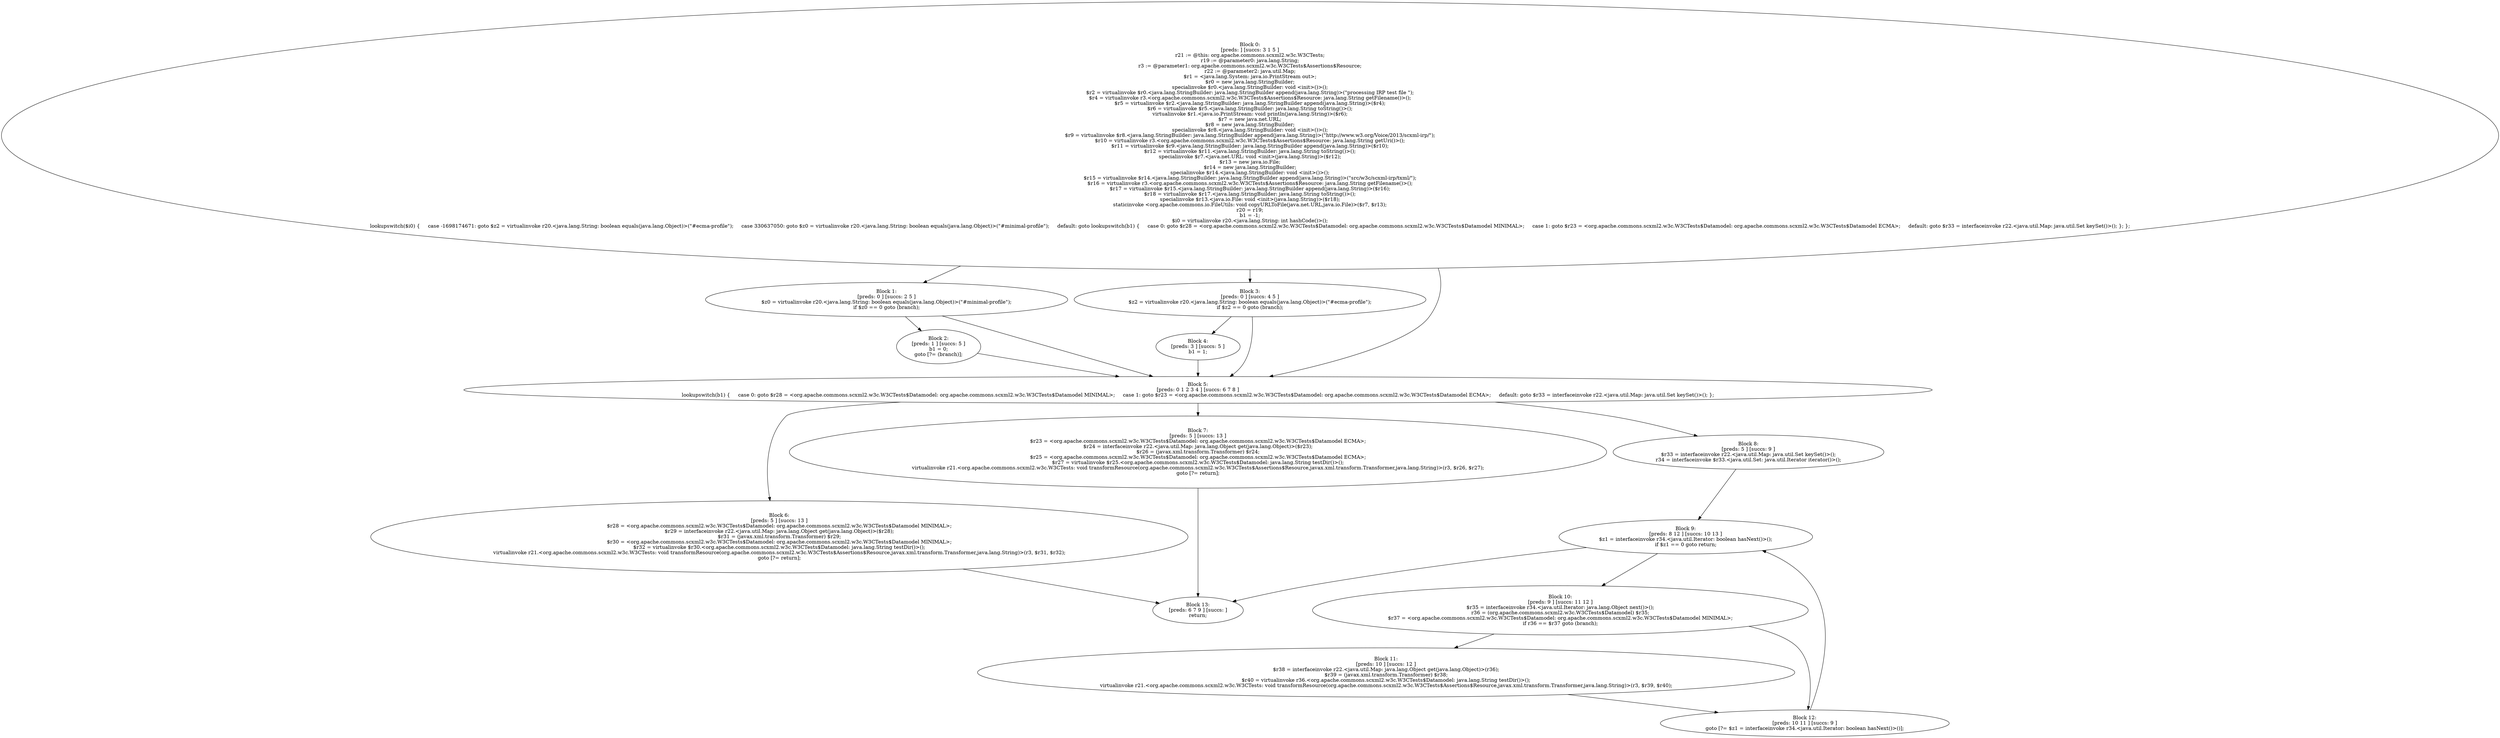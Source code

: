 digraph "unitGraph" {
    "Block 0:
[preds: ] [succs: 3 1 5 ]
r21 := @this: org.apache.commons.scxml2.w3c.W3CTests;
r19 := @parameter0: java.lang.String;
r3 := @parameter1: org.apache.commons.scxml2.w3c.W3CTests$Assertions$Resource;
r22 := @parameter2: java.util.Map;
$r1 = <java.lang.System: java.io.PrintStream out>;
$r0 = new java.lang.StringBuilder;
specialinvoke $r0.<java.lang.StringBuilder: void <init>()>();
$r2 = virtualinvoke $r0.<java.lang.StringBuilder: java.lang.StringBuilder append(java.lang.String)>(\"processing IRP test file \");
$r4 = virtualinvoke r3.<org.apache.commons.scxml2.w3c.W3CTests$Assertions$Resource: java.lang.String getFilename()>();
$r5 = virtualinvoke $r2.<java.lang.StringBuilder: java.lang.StringBuilder append(java.lang.String)>($r4);
$r6 = virtualinvoke $r5.<java.lang.StringBuilder: java.lang.String toString()>();
virtualinvoke $r1.<java.io.PrintStream: void println(java.lang.String)>($r6);
$r7 = new java.net.URL;
$r8 = new java.lang.StringBuilder;
specialinvoke $r8.<java.lang.StringBuilder: void <init>()>();
$r9 = virtualinvoke $r8.<java.lang.StringBuilder: java.lang.StringBuilder append(java.lang.String)>(\"http://www.w3.org/Voice/2013/scxml-irp/\");
$r10 = virtualinvoke r3.<org.apache.commons.scxml2.w3c.W3CTests$Assertions$Resource: java.lang.String getUri()>();
$r11 = virtualinvoke $r9.<java.lang.StringBuilder: java.lang.StringBuilder append(java.lang.String)>($r10);
$r12 = virtualinvoke $r11.<java.lang.StringBuilder: java.lang.String toString()>();
specialinvoke $r7.<java.net.URL: void <init>(java.lang.String)>($r12);
$r13 = new java.io.File;
$r14 = new java.lang.StringBuilder;
specialinvoke $r14.<java.lang.StringBuilder: void <init>()>();
$r15 = virtualinvoke $r14.<java.lang.StringBuilder: java.lang.StringBuilder append(java.lang.String)>(\"src/w3c/scxml-irp/txml/\");
$r16 = virtualinvoke r3.<org.apache.commons.scxml2.w3c.W3CTests$Assertions$Resource: java.lang.String getFilename()>();
$r17 = virtualinvoke $r15.<java.lang.StringBuilder: java.lang.StringBuilder append(java.lang.String)>($r16);
$r18 = virtualinvoke $r17.<java.lang.StringBuilder: java.lang.String toString()>();
specialinvoke $r13.<java.io.File: void <init>(java.lang.String)>($r18);
staticinvoke <org.apache.commons.io.FileUtils: void copyURLToFile(java.net.URL,java.io.File)>($r7, $r13);
r20 = r19;
b1 = -1;
$i0 = virtualinvoke r20.<java.lang.String: int hashCode()>();
lookupswitch($i0) {     case -1698174671: goto $z2 = virtualinvoke r20.<java.lang.String: boolean equals(java.lang.Object)>(\"#ecma-profile\");     case 330637050: goto $z0 = virtualinvoke r20.<java.lang.String: boolean equals(java.lang.Object)>(\"#minimal-profile\");     default: goto lookupswitch(b1) {     case 0: goto $r28 = <org.apache.commons.scxml2.w3c.W3CTests$Datamodel: org.apache.commons.scxml2.w3c.W3CTests$Datamodel MINIMAL>;     case 1: goto $r23 = <org.apache.commons.scxml2.w3c.W3CTests$Datamodel: org.apache.commons.scxml2.w3c.W3CTests$Datamodel ECMA>;     default: goto $r33 = interfaceinvoke r22.<java.util.Map: java.util.Set keySet()>(); }; };
"
    "Block 1:
[preds: 0 ] [succs: 2 5 ]
$z0 = virtualinvoke r20.<java.lang.String: boolean equals(java.lang.Object)>(\"#minimal-profile\");
if $z0 == 0 goto (branch);
"
    "Block 2:
[preds: 1 ] [succs: 5 ]
b1 = 0;
goto [?= (branch)];
"
    "Block 3:
[preds: 0 ] [succs: 4 5 ]
$z2 = virtualinvoke r20.<java.lang.String: boolean equals(java.lang.Object)>(\"#ecma-profile\");
if $z2 == 0 goto (branch);
"
    "Block 4:
[preds: 3 ] [succs: 5 ]
b1 = 1;
"
    "Block 5:
[preds: 0 1 2 3 4 ] [succs: 6 7 8 ]
lookupswitch(b1) {     case 0: goto $r28 = <org.apache.commons.scxml2.w3c.W3CTests$Datamodel: org.apache.commons.scxml2.w3c.W3CTests$Datamodel MINIMAL>;     case 1: goto $r23 = <org.apache.commons.scxml2.w3c.W3CTests$Datamodel: org.apache.commons.scxml2.w3c.W3CTests$Datamodel ECMA>;     default: goto $r33 = interfaceinvoke r22.<java.util.Map: java.util.Set keySet()>(); };
"
    "Block 6:
[preds: 5 ] [succs: 13 ]
$r28 = <org.apache.commons.scxml2.w3c.W3CTests$Datamodel: org.apache.commons.scxml2.w3c.W3CTests$Datamodel MINIMAL>;
$r29 = interfaceinvoke r22.<java.util.Map: java.lang.Object get(java.lang.Object)>($r28);
$r31 = (javax.xml.transform.Transformer) $r29;
$r30 = <org.apache.commons.scxml2.w3c.W3CTests$Datamodel: org.apache.commons.scxml2.w3c.W3CTests$Datamodel MINIMAL>;
$r32 = virtualinvoke $r30.<org.apache.commons.scxml2.w3c.W3CTests$Datamodel: java.lang.String testDir()>();
virtualinvoke r21.<org.apache.commons.scxml2.w3c.W3CTests: void transformResource(org.apache.commons.scxml2.w3c.W3CTests$Assertions$Resource,javax.xml.transform.Transformer,java.lang.String)>(r3, $r31, $r32);
goto [?= return];
"
    "Block 7:
[preds: 5 ] [succs: 13 ]
$r23 = <org.apache.commons.scxml2.w3c.W3CTests$Datamodel: org.apache.commons.scxml2.w3c.W3CTests$Datamodel ECMA>;
$r24 = interfaceinvoke r22.<java.util.Map: java.lang.Object get(java.lang.Object)>($r23);
$r26 = (javax.xml.transform.Transformer) $r24;
$r25 = <org.apache.commons.scxml2.w3c.W3CTests$Datamodel: org.apache.commons.scxml2.w3c.W3CTests$Datamodel ECMA>;
$r27 = virtualinvoke $r25.<org.apache.commons.scxml2.w3c.W3CTests$Datamodel: java.lang.String testDir()>();
virtualinvoke r21.<org.apache.commons.scxml2.w3c.W3CTests: void transformResource(org.apache.commons.scxml2.w3c.W3CTests$Assertions$Resource,javax.xml.transform.Transformer,java.lang.String)>(r3, $r26, $r27);
goto [?= return];
"
    "Block 8:
[preds: 5 ] [succs: 9 ]
$r33 = interfaceinvoke r22.<java.util.Map: java.util.Set keySet()>();
r34 = interfaceinvoke $r33.<java.util.Set: java.util.Iterator iterator()>();
"
    "Block 9:
[preds: 8 12 ] [succs: 10 13 ]
$z1 = interfaceinvoke r34.<java.util.Iterator: boolean hasNext()>();
if $z1 == 0 goto return;
"
    "Block 10:
[preds: 9 ] [succs: 11 12 ]
$r35 = interfaceinvoke r34.<java.util.Iterator: java.lang.Object next()>();
r36 = (org.apache.commons.scxml2.w3c.W3CTests$Datamodel) $r35;
$r37 = <org.apache.commons.scxml2.w3c.W3CTests$Datamodel: org.apache.commons.scxml2.w3c.W3CTests$Datamodel MINIMAL>;
if r36 == $r37 goto (branch);
"
    "Block 11:
[preds: 10 ] [succs: 12 ]
$r38 = interfaceinvoke r22.<java.util.Map: java.lang.Object get(java.lang.Object)>(r36);
$r39 = (javax.xml.transform.Transformer) $r38;
$r40 = virtualinvoke r36.<org.apache.commons.scxml2.w3c.W3CTests$Datamodel: java.lang.String testDir()>();
virtualinvoke r21.<org.apache.commons.scxml2.w3c.W3CTests: void transformResource(org.apache.commons.scxml2.w3c.W3CTests$Assertions$Resource,javax.xml.transform.Transformer,java.lang.String)>(r3, $r39, $r40);
"
    "Block 12:
[preds: 10 11 ] [succs: 9 ]
goto [?= $z1 = interfaceinvoke r34.<java.util.Iterator: boolean hasNext()>()];
"
    "Block 13:
[preds: 6 7 9 ] [succs: ]
return;
"
    "Block 0:
[preds: ] [succs: 3 1 5 ]
r21 := @this: org.apache.commons.scxml2.w3c.W3CTests;
r19 := @parameter0: java.lang.String;
r3 := @parameter1: org.apache.commons.scxml2.w3c.W3CTests$Assertions$Resource;
r22 := @parameter2: java.util.Map;
$r1 = <java.lang.System: java.io.PrintStream out>;
$r0 = new java.lang.StringBuilder;
specialinvoke $r0.<java.lang.StringBuilder: void <init>()>();
$r2 = virtualinvoke $r0.<java.lang.StringBuilder: java.lang.StringBuilder append(java.lang.String)>(\"processing IRP test file \");
$r4 = virtualinvoke r3.<org.apache.commons.scxml2.w3c.W3CTests$Assertions$Resource: java.lang.String getFilename()>();
$r5 = virtualinvoke $r2.<java.lang.StringBuilder: java.lang.StringBuilder append(java.lang.String)>($r4);
$r6 = virtualinvoke $r5.<java.lang.StringBuilder: java.lang.String toString()>();
virtualinvoke $r1.<java.io.PrintStream: void println(java.lang.String)>($r6);
$r7 = new java.net.URL;
$r8 = new java.lang.StringBuilder;
specialinvoke $r8.<java.lang.StringBuilder: void <init>()>();
$r9 = virtualinvoke $r8.<java.lang.StringBuilder: java.lang.StringBuilder append(java.lang.String)>(\"http://www.w3.org/Voice/2013/scxml-irp/\");
$r10 = virtualinvoke r3.<org.apache.commons.scxml2.w3c.W3CTests$Assertions$Resource: java.lang.String getUri()>();
$r11 = virtualinvoke $r9.<java.lang.StringBuilder: java.lang.StringBuilder append(java.lang.String)>($r10);
$r12 = virtualinvoke $r11.<java.lang.StringBuilder: java.lang.String toString()>();
specialinvoke $r7.<java.net.URL: void <init>(java.lang.String)>($r12);
$r13 = new java.io.File;
$r14 = new java.lang.StringBuilder;
specialinvoke $r14.<java.lang.StringBuilder: void <init>()>();
$r15 = virtualinvoke $r14.<java.lang.StringBuilder: java.lang.StringBuilder append(java.lang.String)>(\"src/w3c/scxml-irp/txml/\");
$r16 = virtualinvoke r3.<org.apache.commons.scxml2.w3c.W3CTests$Assertions$Resource: java.lang.String getFilename()>();
$r17 = virtualinvoke $r15.<java.lang.StringBuilder: java.lang.StringBuilder append(java.lang.String)>($r16);
$r18 = virtualinvoke $r17.<java.lang.StringBuilder: java.lang.String toString()>();
specialinvoke $r13.<java.io.File: void <init>(java.lang.String)>($r18);
staticinvoke <org.apache.commons.io.FileUtils: void copyURLToFile(java.net.URL,java.io.File)>($r7, $r13);
r20 = r19;
b1 = -1;
$i0 = virtualinvoke r20.<java.lang.String: int hashCode()>();
lookupswitch($i0) {     case -1698174671: goto $z2 = virtualinvoke r20.<java.lang.String: boolean equals(java.lang.Object)>(\"#ecma-profile\");     case 330637050: goto $z0 = virtualinvoke r20.<java.lang.String: boolean equals(java.lang.Object)>(\"#minimal-profile\");     default: goto lookupswitch(b1) {     case 0: goto $r28 = <org.apache.commons.scxml2.w3c.W3CTests$Datamodel: org.apache.commons.scxml2.w3c.W3CTests$Datamodel MINIMAL>;     case 1: goto $r23 = <org.apache.commons.scxml2.w3c.W3CTests$Datamodel: org.apache.commons.scxml2.w3c.W3CTests$Datamodel ECMA>;     default: goto $r33 = interfaceinvoke r22.<java.util.Map: java.util.Set keySet()>(); }; };
"->"Block 3:
[preds: 0 ] [succs: 4 5 ]
$z2 = virtualinvoke r20.<java.lang.String: boolean equals(java.lang.Object)>(\"#ecma-profile\");
if $z2 == 0 goto (branch);
";
    "Block 0:
[preds: ] [succs: 3 1 5 ]
r21 := @this: org.apache.commons.scxml2.w3c.W3CTests;
r19 := @parameter0: java.lang.String;
r3 := @parameter1: org.apache.commons.scxml2.w3c.W3CTests$Assertions$Resource;
r22 := @parameter2: java.util.Map;
$r1 = <java.lang.System: java.io.PrintStream out>;
$r0 = new java.lang.StringBuilder;
specialinvoke $r0.<java.lang.StringBuilder: void <init>()>();
$r2 = virtualinvoke $r0.<java.lang.StringBuilder: java.lang.StringBuilder append(java.lang.String)>(\"processing IRP test file \");
$r4 = virtualinvoke r3.<org.apache.commons.scxml2.w3c.W3CTests$Assertions$Resource: java.lang.String getFilename()>();
$r5 = virtualinvoke $r2.<java.lang.StringBuilder: java.lang.StringBuilder append(java.lang.String)>($r4);
$r6 = virtualinvoke $r5.<java.lang.StringBuilder: java.lang.String toString()>();
virtualinvoke $r1.<java.io.PrintStream: void println(java.lang.String)>($r6);
$r7 = new java.net.URL;
$r8 = new java.lang.StringBuilder;
specialinvoke $r8.<java.lang.StringBuilder: void <init>()>();
$r9 = virtualinvoke $r8.<java.lang.StringBuilder: java.lang.StringBuilder append(java.lang.String)>(\"http://www.w3.org/Voice/2013/scxml-irp/\");
$r10 = virtualinvoke r3.<org.apache.commons.scxml2.w3c.W3CTests$Assertions$Resource: java.lang.String getUri()>();
$r11 = virtualinvoke $r9.<java.lang.StringBuilder: java.lang.StringBuilder append(java.lang.String)>($r10);
$r12 = virtualinvoke $r11.<java.lang.StringBuilder: java.lang.String toString()>();
specialinvoke $r7.<java.net.URL: void <init>(java.lang.String)>($r12);
$r13 = new java.io.File;
$r14 = new java.lang.StringBuilder;
specialinvoke $r14.<java.lang.StringBuilder: void <init>()>();
$r15 = virtualinvoke $r14.<java.lang.StringBuilder: java.lang.StringBuilder append(java.lang.String)>(\"src/w3c/scxml-irp/txml/\");
$r16 = virtualinvoke r3.<org.apache.commons.scxml2.w3c.W3CTests$Assertions$Resource: java.lang.String getFilename()>();
$r17 = virtualinvoke $r15.<java.lang.StringBuilder: java.lang.StringBuilder append(java.lang.String)>($r16);
$r18 = virtualinvoke $r17.<java.lang.StringBuilder: java.lang.String toString()>();
specialinvoke $r13.<java.io.File: void <init>(java.lang.String)>($r18);
staticinvoke <org.apache.commons.io.FileUtils: void copyURLToFile(java.net.URL,java.io.File)>($r7, $r13);
r20 = r19;
b1 = -1;
$i0 = virtualinvoke r20.<java.lang.String: int hashCode()>();
lookupswitch($i0) {     case -1698174671: goto $z2 = virtualinvoke r20.<java.lang.String: boolean equals(java.lang.Object)>(\"#ecma-profile\");     case 330637050: goto $z0 = virtualinvoke r20.<java.lang.String: boolean equals(java.lang.Object)>(\"#minimal-profile\");     default: goto lookupswitch(b1) {     case 0: goto $r28 = <org.apache.commons.scxml2.w3c.W3CTests$Datamodel: org.apache.commons.scxml2.w3c.W3CTests$Datamodel MINIMAL>;     case 1: goto $r23 = <org.apache.commons.scxml2.w3c.W3CTests$Datamodel: org.apache.commons.scxml2.w3c.W3CTests$Datamodel ECMA>;     default: goto $r33 = interfaceinvoke r22.<java.util.Map: java.util.Set keySet()>(); }; };
"->"Block 1:
[preds: 0 ] [succs: 2 5 ]
$z0 = virtualinvoke r20.<java.lang.String: boolean equals(java.lang.Object)>(\"#minimal-profile\");
if $z0 == 0 goto (branch);
";
    "Block 0:
[preds: ] [succs: 3 1 5 ]
r21 := @this: org.apache.commons.scxml2.w3c.W3CTests;
r19 := @parameter0: java.lang.String;
r3 := @parameter1: org.apache.commons.scxml2.w3c.W3CTests$Assertions$Resource;
r22 := @parameter2: java.util.Map;
$r1 = <java.lang.System: java.io.PrintStream out>;
$r0 = new java.lang.StringBuilder;
specialinvoke $r0.<java.lang.StringBuilder: void <init>()>();
$r2 = virtualinvoke $r0.<java.lang.StringBuilder: java.lang.StringBuilder append(java.lang.String)>(\"processing IRP test file \");
$r4 = virtualinvoke r3.<org.apache.commons.scxml2.w3c.W3CTests$Assertions$Resource: java.lang.String getFilename()>();
$r5 = virtualinvoke $r2.<java.lang.StringBuilder: java.lang.StringBuilder append(java.lang.String)>($r4);
$r6 = virtualinvoke $r5.<java.lang.StringBuilder: java.lang.String toString()>();
virtualinvoke $r1.<java.io.PrintStream: void println(java.lang.String)>($r6);
$r7 = new java.net.URL;
$r8 = new java.lang.StringBuilder;
specialinvoke $r8.<java.lang.StringBuilder: void <init>()>();
$r9 = virtualinvoke $r8.<java.lang.StringBuilder: java.lang.StringBuilder append(java.lang.String)>(\"http://www.w3.org/Voice/2013/scxml-irp/\");
$r10 = virtualinvoke r3.<org.apache.commons.scxml2.w3c.W3CTests$Assertions$Resource: java.lang.String getUri()>();
$r11 = virtualinvoke $r9.<java.lang.StringBuilder: java.lang.StringBuilder append(java.lang.String)>($r10);
$r12 = virtualinvoke $r11.<java.lang.StringBuilder: java.lang.String toString()>();
specialinvoke $r7.<java.net.URL: void <init>(java.lang.String)>($r12);
$r13 = new java.io.File;
$r14 = new java.lang.StringBuilder;
specialinvoke $r14.<java.lang.StringBuilder: void <init>()>();
$r15 = virtualinvoke $r14.<java.lang.StringBuilder: java.lang.StringBuilder append(java.lang.String)>(\"src/w3c/scxml-irp/txml/\");
$r16 = virtualinvoke r3.<org.apache.commons.scxml2.w3c.W3CTests$Assertions$Resource: java.lang.String getFilename()>();
$r17 = virtualinvoke $r15.<java.lang.StringBuilder: java.lang.StringBuilder append(java.lang.String)>($r16);
$r18 = virtualinvoke $r17.<java.lang.StringBuilder: java.lang.String toString()>();
specialinvoke $r13.<java.io.File: void <init>(java.lang.String)>($r18);
staticinvoke <org.apache.commons.io.FileUtils: void copyURLToFile(java.net.URL,java.io.File)>($r7, $r13);
r20 = r19;
b1 = -1;
$i0 = virtualinvoke r20.<java.lang.String: int hashCode()>();
lookupswitch($i0) {     case -1698174671: goto $z2 = virtualinvoke r20.<java.lang.String: boolean equals(java.lang.Object)>(\"#ecma-profile\");     case 330637050: goto $z0 = virtualinvoke r20.<java.lang.String: boolean equals(java.lang.Object)>(\"#minimal-profile\");     default: goto lookupswitch(b1) {     case 0: goto $r28 = <org.apache.commons.scxml2.w3c.W3CTests$Datamodel: org.apache.commons.scxml2.w3c.W3CTests$Datamodel MINIMAL>;     case 1: goto $r23 = <org.apache.commons.scxml2.w3c.W3CTests$Datamodel: org.apache.commons.scxml2.w3c.W3CTests$Datamodel ECMA>;     default: goto $r33 = interfaceinvoke r22.<java.util.Map: java.util.Set keySet()>(); }; };
"->"Block 5:
[preds: 0 1 2 3 4 ] [succs: 6 7 8 ]
lookupswitch(b1) {     case 0: goto $r28 = <org.apache.commons.scxml2.w3c.W3CTests$Datamodel: org.apache.commons.scxml2.w3c.W3CTests$Datamodel MINIMAL>;     case 1: goto $r23 = <org.apache.commons.scxml2.w3c.W3CTests$Datamodel: org.apache.commons.scxml2.w3c.W3CTests$Datamodel ECMA>;     default: goto $r33 = interfaceinvoke r22.<java.util.Map: java.util.Set keySet()>(); };
";
    "Block 1:
[preds: 0 ] [succs: 2 5 ]
$z0 = virtualinvoke r20.<java.lang.String: boolean equals(java.lang.Object)>(\"#minimal-profile\");
if $z0 == 0 goto (branch);
"->"Block 2:
[preds: 1 ] [succs: 5 ]
b1 = 0;
goto [?= (branch)];
";
    "Block 1:
[preds: 0 ] [succs: 2 5 ]
$z0 = virtualinvoke r20.<java.lang.String: boolean equals(java.lang.Object)>(\"#minimal-profile\");
if $z0 == 0 goto (branch);
"->"Block 5:
[preds: 0 1 2 3 4 ] [succs: 6 7 8 ]
lookupswitch(b1) {     case 0: goto $r28 = <org.apache.commons.scxml2.w3c.W3CTests$Datamodel: org.apache.commons.scxml2.w3c.W3CTests$Datamodel MINIMAL>;     case 1: goto $r23 = <org.apache.commons.scxml2.w3c.W3CTests$Datamodel: org.apache.commons.scxml2.w3c.W3CTests$Datamodel ECMA>;     default: goto $r33 = interfaceinvoke r22.<java.util.Map: java.util.Set keySet()>(); };
";
    "Block 2:
[preds: 1 ] [succs: 5 ]
b1 = 0;
goto [?= (branch)];
"->"Block 5:
[preds: 0 1 2 3 4 ] [succs: 6 7 8 ]
lookupswitch(b1) {     case 0: goto $r28 = <org.apache.commons.scxml2.w3c.W3CTests$Datamodel: org.apache.commons.scxml2.w3c.W3CTests$Datamodel MINIMAL>;     case 1: goto $r23 = <org.apache.commons.scxml2.w3c.W3CTests$Datamodel: org.apache.commons.scxml2.w3c.W3CTests$Datamodel ECMA>;     default: goto $r33 = interfaceinvoke r22.<java.util.Map: java.util.Set keySet()>(); };
";
    "Block 3:
[preds: 0 ] [succs: 4 5 ]
$z2 = virtualinvoke r20.<java.lang.String: boolean equals(java.lang.Object)>(\"#ecma-profile\");
if $z2 == 0 goto (branch);
"->"Block 4:
[preds: 3 ] [succs: 5 ]
b1 = 1;
";
    "Block 3:
[preds: 0 ] [succs: 4 5 ]
$z2 = virtualinvoke r20.<java.lang.String: boolean equals(java.lang.Object)>(\"#ecma-profile\");
if $z2 == 0 goto (branch);
"->"Block 5:
[preds: 0 1 2 3 4 ] [succs: 6 7 8 ]
lookupswitch(b1) {     case 0: goto $r28 = <org.apache.commons.scxml2.w3c.W3CTests$Datamodel: org.apache.commons.scxml2.w3c.W3CTests$Datamodel MINIMAL>;     case 1: goto $r23 = <org.apache.commons.scxml2.w3c.W3CTests$Datamodel: org.apache.commons.scxml2.w3c.W3CTests$Datamodel ECMA>;     default: goto $r33 = interfaceinvoke r22.<java.util.Map: java.util.Set keySet()>(); };
";
    "Block 4:
[preds: 3 ] [succs: 5 ]
b1 = 1;
"->"Block 5:
[preds: 0 1 2 3 4 ] [succs: 6 7 8 ]
lookupswitch(b1) {     case 0: goto $r28 = <org.apache.commons.scxml2.w3c.W3CTests$Datamodel: org.apache.commons.scxml2.w3c.W3CTests$Datamodel MINIMAL>;     case 1: goto $r23 = <org.apache.commons.scxml2.w3c.W3CTests$Datamodel: org.apache.commons.scxml2.w3c.W3CTests$Datamodel ECMA>;     default: goto $r33 = interfaceinvoke r22.<java.util.Map: java.util.Set keySet()>(); };
";
    "Block 5:
[preds: 0 1 2 3 4 ] [succs: 6 7 8 ]
lookupswitch(b1) {     case 0: goto $r28 = <org.apache.commons.scxml2.w3c.W3CTests$Datamodel: org.apache.commons.scxml2.w3c.W3CTests$Datamodel MINIMAL>;     case 1: goto $r23 = <org.apache.commons.scxml2.w3c.W3CTests$Datamodel: org.apache.commons.scxml2.w3c.W3CTests$Datamodel ECMA>;     default: goto $r33 = interfaceinvoke r22.<java.util.Map: java.util.Set keySet()>(); };
"->"Block 6:
[preds: 5 ] [succs: 13 ]
$r28 = <org.apache.commons.scxml2.w3c.W3CTests$Datamodel: org.apache.commons.scxml2.w3c.W3CTests$Datamodel MINIMAL>;
$r29 = interfaceinvoke r22.<java.util.Map: java.lang.Object get(java.lang.Object)>($r28);
$r31 = (javax.xml.transform.Transformer) $r29;
$r30 = <org.apache.commons.scxml2.w3c.W3CTests$Datamodel: org.apache.commons.scxml2.w3c.W3CTests$Datamodel MINIMAL>;
$r32 = virtualinvoke $r30.<org.apache.commons.scxml2.w3c.W3CTests$Datamodel: java.lang.String testDir()>();
virtualinvoke r21.<org.apache.commons.scxml2.w3c.W3CTests: void transformResource(org.apache.commons.scxml2.w3c.W3CTests$Assertions$Resource,javax.xml.transform.Transformer,java.lang.String)>(r3, $r31, $r32);
goto [?= return];
";
    "Block 5:
[preds: 0 1 2 3 4 ] [succs: 6 7 8 ]
lookupswitch(b1) {     case 0: goto $r28 = <org.apache.commons.scxml2.w3c.W3CTests$Datamodel: org.apache.commons.scxml2.w3c.W3CTests$Datamodel MINIMAL>;     case 1: goto $r23 = <org.apache.commons.scxml2.w3c.W3CTests$Datamodel: org.apache.commons.scxml2.w3c.W3CTests$Datamodel ECMA>;     default: goto $r33 = interfaceinvoke r22.<java.util.Map: java.util.Set keySet()>(); };
"->"Block 7:
[preds: 5 ] [succs: 13 ]
$r23 = <org.apache.commons.scxml2.w3c.W3CTests$Datamodel: org.apache.commons.scxml2.w3c.W3CTests$Datamodel ECMA>;
$r24 = interfaceinvoke r22.<java.util.Map: java.lang.Object get(java.lang.Object)>($r23);
$r26 = (javax.xml.transform.Transformer) $r24;
$r25 = <org.apache.commons.scxml2.w3c.W3CTests$Datamodel: org.apache.commons.scxml2.w3c.W3CTests$Datamodel ECMA>;
$r27 = virtualinvoke $r25.<org.apache.commons.scxml2.w3c.W3CTests$Datamodel: java.lang.String testDir()>();
virtualinvoke r21.<org.apache.commons.scxml2.w3c.W3CTests: void transformResource(org.apache.commons.scxml2.w3c.W3CTests$Assertions$Resource,javax.xml.transform.Transformer,java.lang.String)>(r3, $r26, $r27);
goto [?= return];
";
    "Block 5:
[preds: 0 1 2 3 4 ] [succs: 6 7 8 ]
lookupswitch(b1) {     case 0: goto $r28 = <org.apache.commons.scxml2.w3c.W3CTests$Datamodel: org.apache.commons.scxml2.w3c.W3CTests$Datamodel MINIMAL>;     case 1: goto $r23 = <org.apache.commons.scxml2.w3c.W3CTests$Datamodel: org.apache.commons.scxml2.w3c.W3CTests$Datamodel ECMA>;     default: goto $r33 = interfaceinvoke r22.<java.util.Map: java.util.Set keySet()>(); };
"->"Block 8:
[preds: 5 ] [succs: 9 ]
$r33 = interfaceinvoke r22.<java.util.Map: java.util.Set keySet()>();
r34 = interfaceinvoke $r33.<java.util.Set: java.util.Iterator iterator()>();
";
    "Block 6:
[preds: 5 ] [succs: 13 ]
$r28 = <org.apache.commons.scxml2.w3c.W3CTests$Datamodel: org.apache.commons.scxml2.w3c.W3CTests$Datamodel MINIMAL>;
$r29 = interfaceinvoke r22.<java.util.Map: java.lang.Object get(java.lang.Object)>($r28);
$r31 = (javax.xml.transform.Transformer) $r29;
$r30 = <org.apache.commons.scxml2.w3c.W3CTests$Datamodel: org.apache.commons.scxml2.w3c.W3CTests$Datamodel MINIMAL>;
$r32 = virtualinvoke $r30.<org.apache.commons.scxml2.w3c.W3CTests$Datamodel: java.lang.String testDir()>();
virtualinvoke r21.<org.apache.commons.scxml2.w3c.W3CTests: void transformResource(org.apache.commons.scxml2.w3c.W3CTests$Assertions$Resource,javax.xml.transform.Transformer,java.lang.String)>(r3, $r31, $r32);
goto [?= return];
"->"Block 13:
[preds: 6 7 9 ] [succs: ]
return;
";
    "Block 7:
[preds: 5 ] [succs: 13 ]
$r23 = <org.apache.commons.scxml2.w3c.W3CTests$Datamodel: org.apache.commons.scxml2.w3c.W3CTests$Datamodel ECMA>;
$r24 = interfaceinvoke r22.<java.util.Map: java.lang.Object get(java.lang.Object)>($r23);
$r26 = (javax.xml.transform.Transformer) $r24;
$r25 = <org.apache.commons.scxml2.w3c.W3CTests$Datamodel: org.apache.commons.scxml2.w3c.W3CTests$Datamodel ECMA>;
$r27 = virtualinvoke $r25.<org.apache.commons.scxml2.w3c.W3CTests$Datamodel: java.lang.String testDir()>();
virtualinvoke r21.<org.apache.commons.scxml2.w3c.W3CTests: void transformResource(org.apache.commons.scxml2.w3c.W3CTests$Assertions$Resource,javax.xml.transform.Transformer,java.lang.String)>(r3, $r26, $r27);
goto [?= return];
"->"Block 13:
[preds: 6 7 9 ] [succs: ]
return;
";
    "Block 8:
[preds: 5 ] [succs: 9 ]
$r33 = interfaceinvoke r22.<java.util.Map: java.util.Set keySet()>();
r34 = interfaceinvoke $r33.<java.util.Set: java.util.Iterator iterator()>();
"->"Block 9:
[preds: 8 12 ] [succs: 10 13 ]
$z1 = interfaceinvoke r34.<java.util.Iterator: boolean hasNext()>();
if $z1 == 0 goto return;
";
    "Block 9:
[preds: 8 12 ] [succs: 10 13 ]
$z1 = interfaceinvoke r34.<java.util.Iterator: boolean hasNext()>();
if $z1 == 0 goto return;
"->"Block 10:
[preds: 9 ] [succs: 11 12 ]
$r35 = interfaceinvoke r34.<java.util.Iterator: java.lang.Object next()>();
r36 = (org.apache.commons.scxml2.w3c.W3CTests$Datamodel) $r35;
$r37 = <org.apache.commons.scxml2.w3c.W3CTests$Datamodel: org.apache.commons.scxml2.w3c.W3CTests$Datamodel MINIMAL>;
if r36 == $r37 goto (branch);
";
    "Block 9:
[preds: 8 12 ] [succs: 10 13 ]
$z1 = interfaceinvoke r34.<java.util.Iterator: boolean hasNext()>();
if $z1 == 0 goto return;
"->"Block 13:
[preds: 6 7 9 ] [succs: ]
return;
";
    "Block 10:
[preds: 9 ] [succs: 11 12 ]
$r35 = interfaceinvoke r34.<java.util.Iterator: java.lang.Object next()>();
r36 = (org.apache.commons.scxml2.w3c.W3CTests$Datamodel) $r35;
$r37 = <org.apache.commons.scxml2.w3c.W3CTests$Datamodel: org.apache.commons.scxml2.w3c.W3CTests$Datamodel MINIMAL>;
if r36 == $r37 goto (branch);
"->"Block 11:
[preds: 10 ] [succs: 12 ]
$r38 = interfaceinvoke r22.<java.util.Map: java.lang.Object get(java.lang.Object)>(r36);
$r39 = (javax.xml.transform.Transformer) $r38;
$r40 = virtualinvoke r36.<org.apache.commons.scxml2.w3c.W3CTests$Datamodel: java.lang.String testDir()>();
virtualinvoke r21.<org.apache.commons.scxml2.w3c.W3CTests: void transformResource(org.apache.commons.scxml2.w3c.W3CTests$Assertions$Resource,javax.xml.transform.Transformer,java.lang.String)>(r3, $r39, $r40);
";
    "Block 10:
[preds: 9 ] [succs: 11 12 ]
$r35 = interfaceinvoke r34.<java.util.Iterator: java.lang.Object next()>();
r36 = (org.apache.commons.scxml2.w3c.W3CTests$Datamodel) $r35;
$r37 = <org.apache.commons.scxml2.w3c.W3CTests$Datamodel: org.apache.commons.scxml2.w3c.W3CTests$Datamodel MINIMAL>;
if r36 == $r37 goto (branch);
"->"Block 12:
[preds: 10 11 ] [succs: 9 ]
goto [?= $z1 = interfaceinvoke r34.<java.util.Iterator: boolean hasNext()>()];
";
    "Block 11:
[preds: 10 ] [succs: 12 ]
$r38 = interfaceinvoke r22.<java.util.Map: java.lang.Object get(java.lang.Object)>(r36);
$r39 = (javax.xml.transform.Transformer) $r38;
$r40 = virtualinvoke r36.<org.apache.commons.scxml2.w3c.W3CTests$Datamodel: java.lang.String testDir()>();
virtualinvoke r21.<org.apache.commons.scxml2.w3c.W3CTests: void transformResource(org.apache.commons.scxml2.w3c.W3CTests$Assertions$Resource,javax.xml.transform.Transformer,java.lang.String)>(r3, $r39, $r40);
"->"Block 12:
[preds: 10 11 ] [succs: 9 ]
goto [?= $z1 = interfaceinvoke r34.<java.util.Iterator: boolean hasNext()>()];
";
    "Block 12:
[preds: 10 11 ] [succs: 9 ]
goto [?= $z1 = interfaceinvoke r34.<java.util.Iterator: boolean hasNext()>()];
"->"Block 9:
[preds: 8 12 ] [succs: 10 13 ]
$z1 = interfaceinvoke r34.<java.util.Iterator: boolean hasNext()>();
if $z1 == 0 goto return;
";
}
